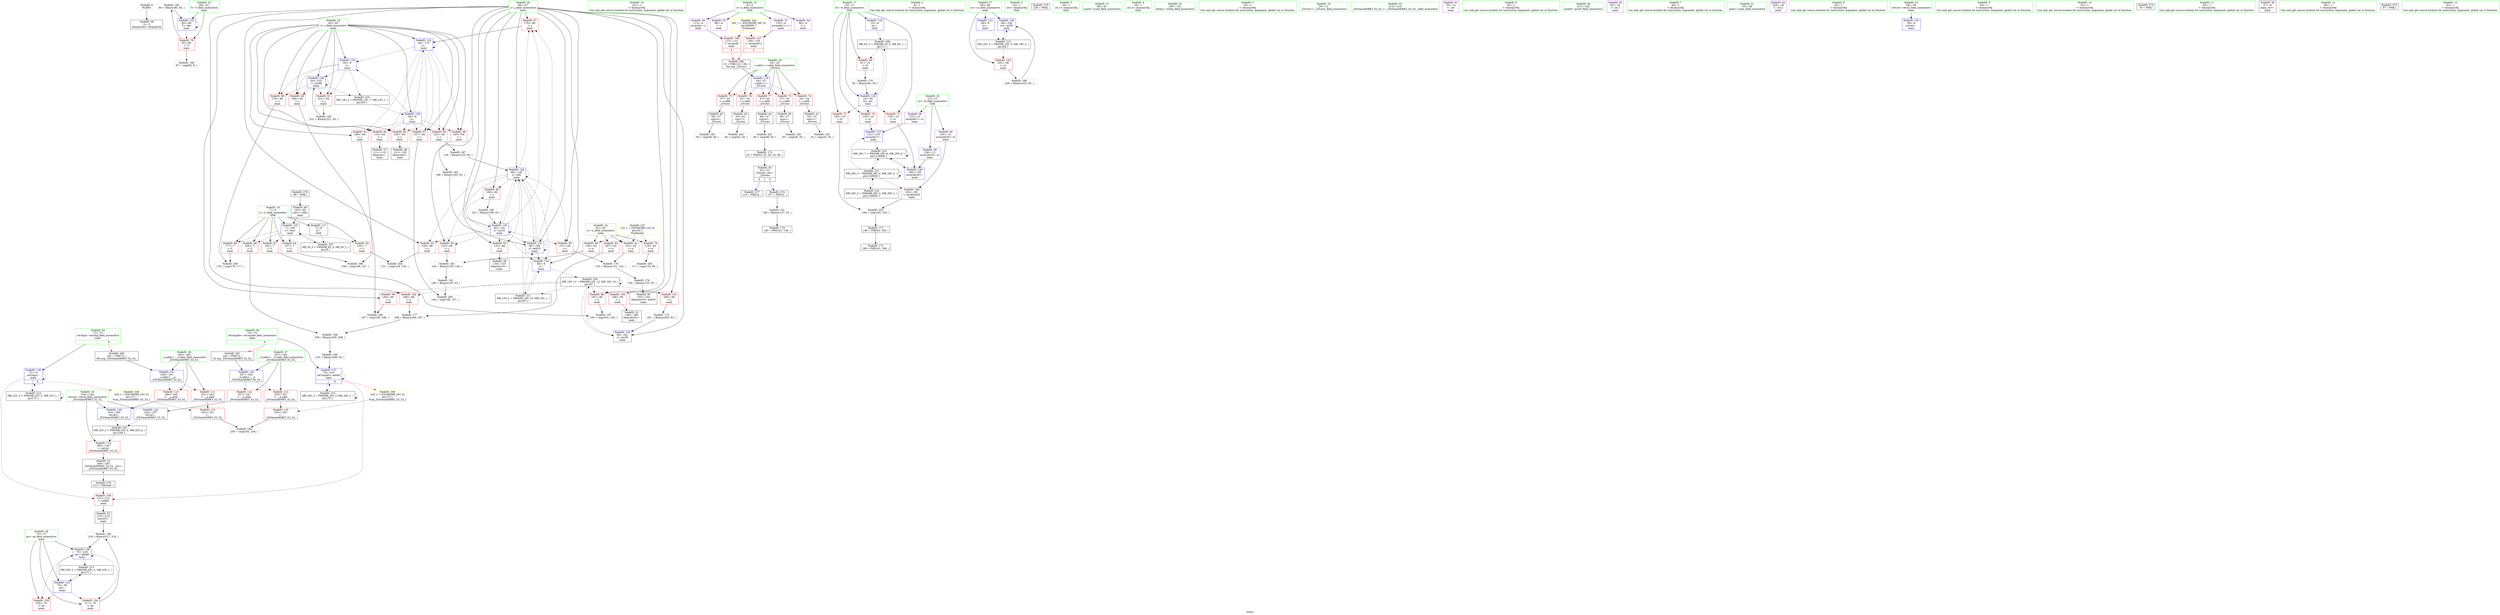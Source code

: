 digraph "SVFG" {
	label="SVFG";

	Node0x55b3631c8580 [shape=record,color=grey,label="{NodeID: 0\nNullPtr}"];
	Node0x55b3631c8580 -> Node0x55b3631e8ea0[style=solid];
	Node0x55b3631f3d10 [shape=record,color=grey,label="{NodeID: 180\n84 = Binary(83, 85, )\n}"];
	Node0x55b3631f3d10 -> Node0x55b3631ef3b0[style=solid];
	Node0x55b3631e97c0 [shape=record,color=red,label="{NodeID: 97\n170\<--66\n\<--j\nmain\n}"];
	Node0x55b3631e97c0 -> Node0x55b3631efbd0[style=solid];
	Node0x55b3631d5f80 [shape=record,color=green,label="{NodeID: 14\n141\<--1\n\<--dummyObj\nCan only get source location for instruction, argument, global var or function.}"];
	Node0x55b3632167c0 [shape=record,color=black,label="{NodeID: 277\n114 = PHI(22, )\n}"];
	Node0x55b3631ed1d0 [shape=record,color=grey,label="{NodeID: 194\n255 = cmp(252, 254, )\n}"];
	Node0x55b3631ea320 [shape=record,color=red,label="{NodeID: 111\n251\<--245\n\<--__a.addr\n_ZSt3maxIiERKT_S2_S2_\n}"];
	Node0x55b3631ea320 -> Node0x55b3631ea660[style=solid];
	Node0x55b3631e85c0 [shape=record,color=green,label="{NodeID: 28\n70\<--71\nan\<--an_field_insensitive\nmain\n}"];
	Node0x55b3631e85c0 -> Node0x55b3631e9d70[style=solid];
	Node0x55b3631e85c0 -> Node0x55b3631e9e40[style=solid];
	Node0x55b3631e85c0 -> Node0x55b3631ef480[style=solid];
	Node0x55b3631e85c0 -> Node0x55b3631f00b0[style=solid];
	Node0x55b3631fee60 [shape=record,color=black,label="{NodeID: 208\nMR_6V_2 = PHI(MR_6V_3, MR_6V_1, )\npts\{11 \}\n}"];
	Node0x55b3631fee60 -> Node0x55b3631eb820[style=dashed];
	Node0x55b3631fee60 -> Node0x55b3631ef550[style=dashed];
	Node0x55b3631ef620 [shape=record,color=blue,label="{NodeID: 125\n7\<--102\nL\<--conv\nmain\n}"];
	Node0x55b3631ef620 -> Node0x55b3631eb410[style=dashed];
	Node0x55b3631ef620 -> Node0x55b3631eb4e0[style=dashed];
	Node0x55b3631ef620 -> Node0x55b3631eb5b0[style=dashed];
	Node0x55b3631ef620 -> Node0x55b3631eb680[style=dashed];
	Node0x55b3631ef620 -> Node0x55b3631eb750[style=dashed];
	Node0x55b3631ef620 -> Node0x55b3631fe960[style=dashed];
	Node0x55b3631e9210 [shape=record,color=black,label="{NodeID: 42\n38\<--37\nconv4\<--\n_Z3vowc\n}"];
	Node0x55b3631e9210 -> Node0x55b3631eced0[style=solid];
	Node0x55b3631f0180 [shape=record,color=blue,label="{NodeID: 139\n64\<--222\ni\<--inc48\nmain\n}"];
	Node0x55b3631f0180 -> Node0x55b3631ec860[style=dashed];
	Node0x55b3631f0180 -> Node0x55b3631ec930[style=dashed];
	Node0x55b3631f0180 -> Node0x55b3631eca00[style=dashed];
	Node0x55b3631f0180 -> Node0x55b3631f0180[style=dashed];
	Node0x55b3631f0180 -> Node0x55b3631ff860[style=dashed];
	Node0x55b3631ead90 [shape=record,color=purple,label="{NodeID: 56\n112\<--4\narrayidx\<--s\nmain\n}"];
	Node0x55b3631ead90 -> Node0x55b3631e9f10[style=solid];
	Node0x55b3631eb8f0 [shape=record,color=red,label="{NodeID: 70\n119\<--10\n\<--tt\nmain\n}"];
	Node0x55b3631eb8f0 -> Node0x55b3631ef7c0[style=solid];
	Node0x55b3631ec450 [shape=record,color=red,label="{NodeID: 84\n110\<--64\n\<--i\nmain\n}"];
	Node0x55b3631ec450 -> Node0x55b3631e9620[style=solid];
	Node0x55b3631da9e0 [shape=record,color=green,label="{NodeID: 1\n8\<--1\n\<--dummyObj\nCan only get source location for instruction, argument, global var or function.}"];
	Node0x55b3631f3e90 [shape=record,color=grey,label="{NodeID: 181\n146 = Binary(145, 93, )\n}"];
	Node0x55b3631f3e90 -> Node0x55b3631edad0[style=solid];
	Node0x55b3631e9890 [shape=record,color=red,label="{NodeID: 98\n181\<--66\n\<--j\nmain\n}"];
	Node0x55b3631e9890 -> Node0x55b3631ed650[style=solid];
	Node0x55b3631d6080 [shape=record,color=green,label="{NodeID: 15\n4\<--6\ns\<--s_field_insensitive\nGlob }"];
	Node0x55b3631d6080 -> Node0x55b3631eabf0[style=solid];
	Node0x55b3631d6080 -> Node0x55b3631eacc0[style=solid];
	Node0x55b3631d6080 -> Node0x55b3631ead90[style=solid];
	Node0x55b3631d6080 -> Node0x55b3631eae60[style=solid];
	Node0x55b363216890 [shape=record,color=black,label="{NodeID: 278\n212 = PHI(240, )\n}"];
	Node0x55b363216890 -> Node0x55b3631ea180[style=solid];
	Node0x55b3631ed350 [shape=record,color=grey,label="{NodeID: 195\n29 = cmp(28, 30, )\n}"];
	Node0x55b3631ea3f0 [shape=record,color=red,label="{NodeID: 112\n260\<--245\n\<--__a.addr\n_ZSt3maxIiERKT_S2_S2_\n}"];
	Node0x55b3631ea3f0 -> Node0x55b3631f0590[style=solid];
	Node0x55b3631e8690 [shape=record,color=green,label="{NodeID: 29\n72\<--73\nref.tmp\<--ref.tmp_field_insensitive\nmain\n|{|<s1>6}}"];
	Node0x55b3631e8690 -> Node0x55b3631eff10[style=solid];
	Node0x55b3631e8690:s1 -> Node0x55b363216b30[style=solid,color=red];
	Node0x55b3631ef6f0 [shape=record,color=blue,label="{NodeID: 126\n64\<--8\ni\<--\nmain\n}"];
	Node0x55b3631ef6f0 -> Node0x55b3631ec380[style=dashed];
	Node0x55b3631ef6f0 -> Node0x55b3631ec450[style=dashed];
	Node0x55b3631ef6f0 -> Node0x55b3631ec520[style=dashed];
	Node0x55b3631ef6f0 -> Node0x55b3631ec5f0[style=dashed];
	Node0x55b3631ef6f0 -> Node0x55b3631ec6c0[style=dashed];
	Node0x55b3631ef6f0 -> Node0x55b3631ec790[style=dashed];
	Node0x55b3631ef6f0 -> Node0x55b3631efbd0[style=dashed];
	Node0x55b3631ef6f0 -> Node0x55b3631efca0[style=dashed];
	Node0x55b3631e92e0 [shape=record,color=black,label="{NodeID: 43\n43\<--42\nconv7\<--\n_Z3vowc\n}"];
	Node0x55b3631e92e0 -> Node0x55b3631f6e60[style=solid];
	Node0x55b3631f0250 [shape=record,color=blue,label="{NodeID: 140\n68\<--226\ncs\<--inc50\nmain\n}"];
	Node0x55b3631f0250 -> Node0x55b363200260[style=dashed];
	Node0x55b3631eae60 [shape=record,color=purple,label="{NodeID: 57\n135\<--4\narrayidx11\<--s\nmain\n}"];
	Node0x55b3631eae60 -> Node0x55b3631e9fe0[style=solid];
	Node0x55b363207d20 [shape=record,color=yellow,style=double,label="{NodeID: 237\n12V_1 = ENCHI(MR_12V_0)\npts\{63 \}\nFun[main]}"];
	Node0x55b363207d20 -> Node0x55b3631ec040[style=dashed];
	Node0x55b363207d20 -> Node0x55b3631ec110[style=dashed];
	Node0x55b363207d20 -> Node0x55b3631ec1e0[style=dashed];
	Node0x55b363207d20 -> Node0x55b3631ec2b0[style=dashed];
	Node0x55b3631eb9c0 [shape=record,color=red,label="{NodeID: 71\n150\<--10\n\<--tt\nmain\n}"];
	Node0x55b3631eb9c0 -> Node0x55b3631ef960[style=solid];
	Node0x55b3631ec520 [shape=record,color=red,label="{NodeID: 85\n120\<--64\n\<--i\nmain\n}"];
	Node0x55b3631ec520 -> Node0x55b3631ea710[style=solid];
	Node0x55b3631daa70 [shape=record,color=green,label="{NodeID: 2\n14\<--1\n.str\<--dummyObj\nGlob }"];
	Node0x55b3631f4010 [shape=record,color=grey,label="{NodeID: 182\n145 = Binary(143, 144, )\n}"];
	Node0x55b3631f4010 -> Node0x55b3631f3e90[style=solid];
	Node0x55b3631e9960 [shape=record,color=red,label="{NodeID: 99\n185\<--66\n\<--j\nmain\n}"];
	Node0x55b3631e9960 -> Node0x55b3631ed7d0[style=solid];
	Node0x55b3631d6180 [shape=record,color=green,label="{NodeID: 16\n7\<--9\nL\<--L_field_insensitive\nGlob }"];
	Node0x55b3631d6180 -> Node0x55b3631eb410[style=solid];
	Node0x55b3631d6180 -> Node0x55b3631eb4e0[style=solid];
	Node0x55b3631d6180 -> Node0x55b3631eb5b0[style=solid];
	Node0x55b3631d6180 -> Node0x55b3631eb680[style=solid];
	Node0x55b3631d6180 -> Node0x55b3631eb750[style=solid];
	Node0x55b3631d6180 -> Node0x55b3631eef40[style=solid];
	Node0x55b3631d6180 -> Node0x55b3631ef620[style=solid];
	Node0x55b363216a60 [shape=record,color=black,label="{NodeID: 279\n230 = PHI()\n}"];
	Node0x55b3631ed4d0 [shape=record,color=grey,label="{NodeID: 196\n108 = cmp(106, 107, )\n}"];
	Node0x55b3631ea4c0 [shape=record,color=red,label="{NodeID: 113\n253\<--247\n\<--__b.addr\n_ZSt3maxIiERKT_S2_S2_\n}"];
	Node0x55b3631ea4c0 -> Node0x55b3631eee70[style=solid];
	Node0x55b3631e8760 [shape=record,color=green,label="{NodeID: 30\n74\<--75\nref.tmp40\<--ref.tmp40_field_insensitive\nmain\n|{|<s1>6}}"];
	Node0x55b3631e8760 -> Node0x55b3631effe0[style=solid];
	Node0x55b3631e8760:s1 -> Node0x55b363216ca0[style=solid,color=red];
	Node0x55b3631ff860 [shape=record,color=black,label="{NodeID: 210\nMR_14V_2 = PHI(MR_14V_7, MR_14V_1, )\npts\{65 \}\n}"];
	Node0x55b3631ff860 -> Node0x55b3631ef6f0[style=dashed];
	Node0x55b3631ef7c0 [shape=record,color=blue,label="{NodeID: 127\n122\<--119\narrayidx7\<--\nmain\n}"];
	Node0x55b3631ef7c0 -> Node0x55b363202560[style=dashed];
	Node0x55b3631e93b0 [shape=record,color=black,label="{NodeID: 44\n48\<--47\nconv9\<--\n_Z3vowc\n}"];
	Node0x55b3631e93b0 -> Node0x55b3631edc50[style=solid];
	Node0x55b3631f0320 [shape=record,color=blue,label="{NodeID: 141\n245\<--241\n__a.addr\<--__a\n_ZSt3maxIiERKT_S2_S2_\n}"];
	Node0x55b3631f0320 -> Node0x55b3631ea320[style=dashed];
	Node0x55b3631f0320 -> Node0x55b3631ea3f0[style=dashed];
	Node0x55b3631eaf30 [shape=record,color=purple,label="{NodeID: 58\n122\<--12\narrayidx7\<--st\nmain\n}"];
	Node0x55b3631eaf30 -> Node0x55b3631ef7c0[style=solid];
	Node0x55b3631eba90 [shape=record,color=red,label="{NodeID: 72\n193\<--10\n\<--tt\nmain\n}"];
	Node0x55b3631eba90 -> Node0x55b3631f6fa0[style=solid];
	Node0x55b3631ec5f0 [shape=record,color=red,label="{NodeID: 86\n125\<--64\n\<--i\nmain\n}"];
	Node0x55b3631ec5f0 -> Node0x55b3631f4790[style=solid];
	Node0x55b3631dab00 [shape=record,color=green,label="{NodeID: 3\n16\<--1\n.str.1\<--dummyObj\nGlob }"];
	Node0x55b3631f4190 [shape=record,color=grey,label="{NodeID: 183\n161 = Binary(160, 93, )\n}"];
	Node0x55b3631f4190 -> Node0x55b3631efa30[style=solid];
	Node0x55b3631e9a30 [shape=record,color=red,label="{NodeID: 100\n189\<--66\n\<--j\nmain\n}"];
	Node0x55b3631e9a30 -> Node0x55b3631ea980[style=solid];
	Node0x55b3631d6280 [shape=record,color=green,label="{NodeID: 17\n10\<--11\ntt\<--tt_field_insensitive\nGlob }"];
	Node0x55b3631d6280 -> Node0x55b3631eb820[style=solid];
	Node0x55b3631d6280 -> Node0x55b3631eb8f0[style=solid];
	Node0x55b3631d6280 -> Node0x55b3631eb9c0[style=solid];
	Node0x55b3631d6280 -> Node0x55b3631eba90[style=solid];
	Node0x55b3631d6280 -> Node0x55b3631ef040[style=solid];
	Node0x55b3631d6280 -> Node0x55b3631ef550[style=solid];
	Node0x55b363216b30 [shape=record,color=black,label="{NodeID: 280\n241 = PHI(72, )\n0th arg _ZSt3maxIiERKT_S2_S2_ }"];
	Node0x55b363216b30 -> Node0x55b3631f0320[style=solid];
	Node0x55b3631ed650 [shape=record,color=grey,label="{NodeID: 197\n183 = cmp(181, 182, )\n}"];
	Node0x55b3631ea590 [shape=record,color=red,label="{NodeID: 114\n257\<--247\n\<--__b.addr\n_ZSt3maxIiERKT_S2_S2_\n}"];
	Node0x55b3631ea590 -> Node0x55b3631f04c0[style=solid];
	Node0x55b3631e8830 [shape=record,color=green,label="{NodeID: 31\n80\<--81\nscanf\<--scanf_field_insensitive\n}"];
	Node0x55b3631ffd60 [shape=record,color=black,label="{NodeID: 211\nMR_16V_2 = PHI(MR_16V_10, MR_16V_1, )\npts\{67 \}\n}"];
	Node0x55b3631ffd60 -> Node0x55b3631ef890[style=dashed];
	Node0x55b3631ffd60 -> Node0x55b3631efb00[style=dashed];
	Node0x55b3631ffd60 -> Node0x55b3631efd70[style=dashed];
	Node0x55b3631ef890 [shape=record,color=blue,label="{NodeID: 128\n66\<--126\nj\<--add\nmain\n}"];
	Node0x55b3631ef890 -> Node0x55b3631ecad0[style=dashed];
	Node0x55b3631ef890 -> Node0x55b3631ecba0[style=dashed];
	Node0x55b3631ef890 -> Node0x55b3631ecc70[style=dashed];
	Node0x55b3631ef890 -> Node0x55b3631ecd40[style=dashed];
	Node0x55b3631ef890 -> Node0x55b3631e96f0[style=dashed];
	Node0x55b3631ef890 -> Node0x55b3631e97c0[style=dashed];
	Node0x55b3631ef890 -> Node0x55b3631ef890[style=dashed];
	Node0x55b3631ef890 -> Node0x55b3631efa30[style=dashed];
	Node0x55b3631ef890 -> Node0x55b3631efb00[style=dashed];
	Node0x55b3631ef890 -> Node0x55b3631efd70[style=dashed];
	Node0x55b3631e9480 [shape=record,color=black,label="{NodeID: 45\n22\<--52\n_Z3vowc_ret\<--\n_Z3vowc\n|{<s0>4|<s1>5}}"];
	Node0x55b3631e9480:s0 -> Node0x55b3632167c0[style=solid,color=blue];
	Node0x55b3631e9480:s1 -> Node0x55b363215e60[style=solid,color=blue];
	Node0x55b3631f03f0 [shape=record,color=blue,label="{NodeID: 142\n247\<--242\n__b.addr\<--__b\n_ZSt3maxIiERKT_S2_S2_\n}"];
	Node0x55b3631f03f0 -> Node0x55b3631ea4c0[style=dashed];
	Node0x55b3631f03f0 -> Node0x55b3631ea590[style=dashed];
	Node0x55b3631eb000 [shape=record,color=purple,label="{NodeID: 59\n156\<--12\narrayidx20\<--st\nmain\n}"];
	Node0x55b3631eb000 -> Node0x55b3631ef960[style=solid];
	Node0x55b3631ebb60 [shape=record,color=red,label="{NodeID: 73\n27\<--24\n\<--c.addr\n_Z3vowc\n}"];
	Node0x55b3631ebb60 -> Node0x55b3631e9070[style=solid];
	Node0x55b3631ec6c0 [shape=record,color=red,label="{NodeID: 87\n147\<--64\n\<--i\nmain\n}"];
	Node0x55b3631ec6c0 -> Node0x55b3631edad0[style=solid];
	Node0x55b3631dab90 [shape=record,color=green,label="{NodeID: 4\n18\<--1\n.str.2\<--dummyObj\nGlob }"];
	Node0x55b3631f4310 [shape=record,color=grey,label="{NodeID: 184\n166 = Binary(165, 93, )\n}"];
	Node0x55b3631f4310 -> Node0x55b3631efb00[style=solid];
	Node0x55b3631e9b00 [shape=record,color=red,label="{NodeID: 101\n200\<--66\n\<--j\nmain\n}"];
	Node0x55b3631e9b00 -> Node0x55b3631f3590[style=solid];
	Node0x55b3631d6380 [shape=record,color=green,label="{NodeID: 18\n12\<--13\nst\<--st_field_insensitive\nGlob }"];
	Node0x55b3631d6380 -> Node0x55b3631eaf30[style=solid];
	Node0x55b3631d6380 -> Node0x55b3631eb000[style=solid];
	Node0x55b3631d6380 -> Node0x55b3631eb0d0[style=solid];
	Node0x55b363216ca0 [shape=record,color=black,label="{NodeID: 281\n242 = PHI(74, )\n1st arg _ZSt3maxIiERKT_S2_S2_ }"];
	Node0x55b363216ca0 -> Node0x55b3631f03f0[style=solid];
	Node0x55b3631ed7d0 [shape=record,color=grey,label="{NodeID: 198\n187 = cmp(185, 186, )\n}"];
	Node0x55b3631ea660 [shape=record,color=red,label="{NodeID: 115\n252\<--251\n\<--\n_ZSt3maxIiERKT_S2_S2_\n}"];
	Node0x55b3631ea660 -> Node0x55b3631ed1d0[style=solid];
	Node0x55b3631e8930 [shape=record,color=green,label="{NodeID: 32\n100\<--101\nstrlen\<--strlen_field_insensitive\n}"];
	Node0x55b363200260 [shape=record,color=black,label="{NodeID: 212\nMR_18V_3 = PHI(MR_18V_4, MR_18V_2, )\npts\{69 \}\n}"];
	Node0x55b363200260 -> Node0x55b3631e9ca0[style=dashed];
	Node0x55b363200260 -> Node0x55b3631f0250[style=dashed];
	Node0x55b3631ef960 [shape=record,color=blue,label="{NodeID: 129\n156\<--150\narrayidx20\<--\nmain\n}"];
	Node0x55b3631ef960 -> Node0x55b363202560[style=dashed];
	Node0x55b3631e9550 [shape=record,color=black,label="{NodeID: 46\n102\<--99\nconv\<--call2\nmain\n}"];
	Node0x55b3631e9550 -> Node0x55b3631ef620[style=solid];
	Node0x55b363204860 [shape=record,color=black,label="{NodeID: 226\nMR_16V_11 = PHI(MR_16V_12, MR_16V_10, )\npts\{67 \}\n}"];
	Node0x55b363204860 -> Node0x55b3631e9890[style=dashed];
	Node0x55b363204860 -> Node0x55b3631e9960[style=dashed];
	Node0x55b363204860 -> Node0x55b3631e9a30[style=dashed];
	Node0x55b363204860 -> Node0x55b3631e9b00[style=dashed];
	Node0x55b363204860 -> Node0x55b3631e9bd0[style=dashed];
	Node0x55b363204860 -> Node0x55b3631efe40[style=dashed];
	Node0x55b363204860 -> Node0x55b3631ffd60[style=dashed];
	Node0x55b363204860 -> Node0x55b363204860[style=dashed];
	Node0x55b3631f04c0 [shape=record,color=blue,label="{NodeID: 143\n243\<--257\nretval\<--\n_ZSt3maxIiERKT_S2_S2_\n}"];
	Node0x55b3631f04c0 -> Node0x55b363206a60[style=dashed];
	Node0x55b3631eb0d0 [shape=record,color=purple,label="{NodeID: 60\n191\<--12\narrayidx35\<--st\nmain\n}"];
	Node0x55b3631eb0d0 -> Node0x55b3631ea0b0[style=solid];
	Node0x55b3631ebc30 [shape=record,color=red,label="{NodeID: 74\n32\<--24\n\<--c.addr\n_Z3vowc\n}"];
	Node0x55b3631ebc30 -> Node0x55b3631e9140[style=solid];
	Node0x55b362f99a10 [shape=record,color=black,label="{NodeID: 171\n196 = PHI(53, 194, )\n}"];
	Node0x55b362f99a10 -> Node0x55b3631f23f0[style=solid];
	Node0x55b3631ec790 [shape=record,color=red,label="{NodeID: 88\n165\<--64\n\<--i\nmain\n}"];
	Node0x55b3631ec790 -> Node0x55b3631f4310[style=solid];
	Node0x55b3631da1e0 [shape=record,color=green,label="{NodeID: 5\n30\<--1\n\<--dummyObj\nCan only get source location for instruction, argument, global var or function.}"];
	Node0x55b3631f4490 [shape=record,color=grey,label="{NodeID: 185\n222 = Binary(221, 93, )\n}"];
	Node0x55b3631f4490 -> Node0x55b3631f0180[style=solid];
	Node0x55b3631e9bd0 [shape=record,color=red,label="{NodeID: 102\n206\<--66\n\<--j\nmain\n}"];
	Node0x55b3631e9bd0 -> Node0x55b3631f3890[style=solid];
	Node0x55b3631d6480 [shape=record,color=green,label="{NodeID: 19\n20\<--21\n_Z3vowc\<--_Z3vowc_field_insensitive\n}"];
	Node0x55b363216de0 [shape=record,color=black,label="{NodeID: 282\n23 = PHI(113, 136, )\n0th arg _Z3vowc }"];
	Node0x55b363216de0 -> Node0x55b3631ef140[style=solid];
	Node0x55b3631ed950 [shape=record,color=grey,label="{NodeID: 199\n87 = cmp(83, 8, )\n}"];
	Node0x55b3631eee70 [shape=record,color=red,label="{NodeID: 116\n254\<--253\n\<--\n_ZSt3maxIiERKT_S2_S2_\n}"];
	Node0x55b3631eee70 -> Node0x55b3631ed1d0[style=solid];
	Node0x55b3631e8a30 [shape=record,color=green,label="{NodeID: 33\n213\<--214\n_ZSt3maxIiERKT_S2_S2_\<--_ZSt3maxIiERKT_S2_S2__field_insensitive\n}"];
	Node0x55b363200760 [shape=record,color=black,label="{NodeID: 213\nMR_20V_2 = PHI(MR_20V_4, MR_20V_1, )\npts\{71 \}\n}"];
	Node0x55b363200760 -> Node0x55b3631ef480[style=dashed];
	Node0x55b3631efa30 [shape=record,color=blue,label="{NodeID: 130\n66\<--161\nj\<--inc22\nmain\n}"];
	Node0x55b3631efa30 -> Node0x55b3631ecad0[style=dashed];
	Node0x55b3631efa30 -> Node0x55b3631ecba0[style=dashed];
	Node0x55b3631efa30 -> Node0x55b3631ecc70[style=dashed];
	Node0x55b3631efa30 -> Node0x55b3631ecd40[style=dashed];
	Node0x55b3631efa30 -> Node0x55b3631e96f0[style=dashed];
	Node0x55b3631efa30 -> Node0x55b3631e97c0[style=dashed];
	Node0x55b3631efa30 -> Node0x55b3631ef890[style=dashed];
	Node0x55b3631efa30 -> Node0x55b3631efa30[style=dashed];
	Node0x55b3631efa30 -> Node0x55b3631efb00[style=dashed];
	Node0x55b3631efa30 -> Node0x55b3631efd70[style=dashed];
	Node0x55b3631e9620 [shape=record,color=black,label="{NodeID: 47\n111\<--110\nidxprom\<--\nmain\n}"];
	Node0x55b3631f0590 [shape=record,color=blue,label="{NodeID: 144\n243\<--260\nretval\<--\n_ZSt3maxIiERKT_S2_S2_\n}"];
	Node0x55b3631f0590 -> Node0x55b363206a60[style=dashed];
	Node0x55b3631eb1a0 [shape=record,color=purple,label="{NodeID: 61\n78\<--14\n\<--.str\nmain\n}"];
	Node0x55b3631ebd00 [shape=record,color=red,label="{NodeID: 75\n37\<--24\n\<--c.addr\n_Z3vowc\n}"];
	Node0x55b3631ebd00 -> Node0x55b3631e9210[style=solid];
	Node0x55b3631f23f0 [shape=record,color=black,label="{NodeID: 172\n198 = PHI(141, 196, )\n}"];
	Node0x55b3631ec860 [shape=record,color=red,label="{NodeID: 89\n176\<--64\n\<--i\nmain\n}"];
	Node0x55b3631ec860 -> Node0x55b3631f7420[style=solid];
	Node0x55b3631da270 [shape=record,color=green,label="{NodeID: 6\n35\<--1\n\<--dummyObj\nCan only get source location for instruction, argument, global var or function.}"];
	Node0x55b3631f4610 [shape=record,color=grey,label="{NodeID: 186\n226 = Binary(225, 93, )\n}"];
	Node0x55b3631f4610 -> Node0x55b3631f0250[style=solid];
	Node0x55b3631e9ca0 [shape=record,color=red,label="{NodeID: 103\n225\<--68\n\<--cs\nmain\n}"];
	Node0x55b3631e9ca0 -> Node0x55b3631f4610[style=solid];
	Node0x55b3631e8140 [shape=record,color=green,label="{NodeID: 20\n24\<--25\nc.addr\<--c.addr_field_insensitive\n_Z3vowc\n}"];
	Node0x55b3631e8140 -> Node0x55b3631ebb60[style=solid];
	Node0x55b3631e8140 -> Node0x55b3631ebc30[style=solid];
	Node0x55b3631e8140 -> Node0x55b3631ebd00[style=solid];
	Node0x55b3631e8140 -> Node0x55b3631ebdd0[style=solid];
	Node0x55b3631e8140 -> Node0x55b3631ebea0[style=solid];
	Node0x55b3631e8140 -> Node0x55b3631ef140[style=solid];
	Node0x55b3631edad0 [shape=record,color=grey,label="{NodeID: 200\n148 = cmp(146, 147, )\n}"];
	Node0x55b3631eef40 [shape=record,color=blue,label="{NodeID: 117\n7\<--8\nL\<--\nGlob }"];
	Node0x55b3631eef40 -> Node0x55b3631fe960[style=dashed];
	Node0x55b3631e8b30 [shape=record,color=green,label="{NodeID: 34\n231\<--232\nprintf\<--printf_field_insensitive\n}"];
	Node0x55b363200c60 [shape=record,color=black,label="{NodeID: 214\nMR_22V_2 = PHI(MR_22V_3, MR_22V_1, )\npts\{73 \}\n}"];
	Node0x55b363200c60 -> Node0x55b3631eff10[style=dashed];
	Node0x55b363200c60 -> Node0x55b363200c60[style=dashed];
	Node0x55b3631efb00 [shape=record,color=blue,label="{NodeID: 131\n66\<--166\nj\<--add23\nmain\n}"];
	Node0x55b3631efb00 -> Node0x55b3631e97c0[style=dashed];
	Node0x55b3631efb00 -> Node0x55b3631ef890[style=dashed];
	Node0x55b3631efb00 -> Node0x55b3631efb00[style=dashed];
	Node0x55b3631efb00 -> Node0x55b3631efd70[style=dashed];
	Node0x55b3631ea710 [shape=record,color=black,label="{NodeID: 48\n121\<--120\nidxprom6\<--\nmain\n}"];
	Node0x55b3631eb270 [shape=record,color=purple,label="{NodeID: 62\n95\<--16\n\<--.str.1\nmain\n}"];
	Node0x55b3631ebdd0 [shape=record,color=red,label="{NodeID: 76\n42\<--24\n\<--c.addr\n_Z3vowc\n}"];
	Node0x55b3631ebdd0 -> Node0x55b3631e92e0[style=solid];
	Node0x55b3631f2990 [shape=record,color=black,label="{NodeID: 173\n140 = PHI(141, 138, )\n}"];
	Node0x55b3631ec930 [shape=record,color=red,label="{NodeID: 90\n186\<--64\n\<--i\nmain\n}"];
	Node0x55b3631ec930 -> Node0x55b3631ed7d0[style=solid];
	Node0x55b3631da330 [shape=record,color=green,label="{NodeID: 7\n40\<--1\n\<--dummyObj\nCan only get source location for instruction, argument, global var or function.}"];
	Node0x55b3631f4790 [shape=record,color=grey,label="{NodeID: 187\n126 = Binary(125, 93, )\n}"];
	Node0x55b3631f4790 -> Node0x55b3631ef890[style=solid];
	Node0x55b3631e9d70 [shape=record,color=red,label="{NodeID: 104\n217\<--70\n\<--an\nmain\n}"];
	Node0x55b3631e9d70 -> Node0x55b3631f4c10[style=solid];
	Node0x55b3631e81d0 [shape=record,color=green,label="{NodeID: 21\n55\<--56\nmain\<--main_field_insensitive\n}"];
	Node0x55b3631edc50 [shape=record,color=grey,label="{NodeID: 201\n49 = cmp(48, 50, )\n}"];
	Node0x55b3631edc50 -> Node0x55b3631f2f30[style=solid];
	Node0x55b3631ef040 [shape=record,color=blue,label="{NodeID: 118\n10\<--8\ntt\<--\nGlob }"];
	Node0x55b3631ef040 -> Node0x55b3631fee60[style=dashed];
	Node0x55b3631e8c30 [shape=record,color=green,label="{NodeID: 35\n243\<--244\nretval\<--retval_field_insensitive\n_ZSt3maxIiERKT_S2_S2_\n}"];
	Node0x55b3631e8c30 -> Node0x55b3631ea250[style=solid];
	Node0x55b3631e8c30 -> Node0x55b3631f04c0[style=solid];
	Node0x55b3631e8c30 -> Node0x55b3631f0590[style=solid];
	Node0x55b363201160 [shape=record,color=black,label="{NodeID: 215\nMR_24V_2 = PHI(MR_24V_3, MR_24V_1, )\npts\{75 \}\n}"];
	Node0x55b363201160 -> Node0x55b3631effe0[style=dashed];
	Node0x55b363201160 -> Node0x55b363201160[style=dashed];
	Node0x55b3631efbd0 [shape=record,color=blue,label="{NodeID: 132\n64\<--170\ni\<--\nmain\n}"];
	Node0x55b3631efbd0 -> Node0x55b3631ec380[style=dashed];
	Node0x55b3631efbd0 -> Node0x55b3631ec450[style=dashed];
	Node0x55b3631efbd0 -> Node0x55b3631ec520[style=dashed];
	Node0x55b3631efbd0 -> Node0x55b3631ec5f0[style=dashed];
	Node0x55b3631efbd0 -> Node0x55b3631ec6c0[style=dashed];
	Node0x55b3631efbd0 -> Node0x55b3631ec790[style=dashed];
	Node0x55b3631efbd0 -> Node0x55b3631efbd0[style=dashed];
	Node0x55b3631efbd0 -> Node0x55b3631efca0[style=dashed];
	Node0x55b3631ea7e0 [shape=record,color=black,label="{NodeID: 49\n134\<--133\nidxprom10\<--\nmain\n}"];
	Node0x55b3631eb340 [shape=record,color=purple,label="{NodeID: 63\n229\<--18\n\<--.str.2\nmain\n}"];
	Node0x55b3631ebea0 [shape=record,color=red,label="{NodeID: 77\n47\<--24\n\<--c.addr\n_Z3vowc\n}"];
	Node0x55b3631ebea0 -> Node0x55b3631e93b0[style=solid];
	Node0x55b3631f2f30 [shape=record,color=black,label="{NodeID: 174\n52 = PHI(53, 53, 53, 53, 49, )\n}"];
	Node0x55b3631f2f30 -> Node0x55b3631e9480[style=solid];
	Node0x55b3631eca00 [shape=record,color=red,label="{NodeID: 91\n221\<--64\n\<--i\nmain\n}"];
	Node0x55b3631eca00 -> Node0x55b3631f4490[style=solid];
	Node0x55b3631da3f0 [shape=record,color=green,label="{NodeID: 8\n45\<--1\n\<--dummyObj\nCan only get source location for instruction, argument, global var or function.}"];
	Node0x55b3631f4910 [shape=record,color=grey,label="{NodeID: 188\n209 = Binary(205, 208, )\n}"];
	Node0x55b3631f4910 -> Node0x55b3631f4a90[style=solid];
	Node0x55b3631e9e40 [shape=record,color=red,label="{NodeID: 105\n228\<--70\n\<--an\nmain\n}"];
	Node0x55b3631e8260 [shape=record,color=green,label="{NodeID: 22\n58\<--59\nretval\<--retval_field_insensitive\nmain\n}"];
	Node0x55b3631e8260 -> Node0x55b3631ef210[style=solid];
	Node0x55b3631f6e60 [shape=record,color=grey,label="{NodeID: 202\n44 = cmp(43, 45, )\n}"];
	Node0x55b3631ef140 [shape=record,color=blue,label="{NodeID: 119\n24\<--23\nc.addr\<--c\n_Z3vowc\n}"];
	Node0x55b3631ef140 -> Node0x55b3631ebb60[style=dashed];
	Node0x55b3631ef140 -> Node0x55b3631ebc30[style=dashed];
	Node0x55b3631ef140 -> Node0x55b3631ebd00[style=dashed];
	Node0x55b3631ef140 -> Node0x55b3631ebdd0[style=dashed];
	Node0x55b3631ef140 -> Node0x55b3631ebea0[style=dashed];
	Node0x55b3631e8d00 [shape=record,color=green,label="{NodeID: 36\n245\<--246\n__a.addr\<--__a.addr_field_insensitive\n_ZSt3maxIiERKT_S2_S2_\n}"];
	Node0x55b3631e8d00 -> Node0x55b3631ea320[style=solid];
	Node0x55b3631e8d00 -> Node0x55b3631ea3f0[style=solid];
	Node0x55b3631e8d00 -> Node0x55b3631f0320[style=solid];
	Node0x55b363201660 [shape=record,color=black,label="{NodeID: 216\nMR_28V_2 = PHI(MR_28V_3, MR_28V_1, )\npts\{130000 \}\n}"];
	Node0x55b363201660 -> Node0x55b363206560[style=dashed];
	Node0x55b3631efca0 [shape=record,color=blue,label="{NodeID: 133\n64\<--8\ni\<--\nmain\n}"];
	Node0x55b3631efca0 -> Node0x55b3631ec860[style=dashed];
	Node0x55b3631efca0 -> Node0x55b3631ec930[style=dashed];
	Node0x55b3631efca0 -> Node0x55b3631eca00[style=dashed];
	Node0x55b3631efca0 -> Node0x55b3631f0180[style=dashed];
	Node0x55b3631efca0 -> Node0x55b3631ff860[style=dashed];
	Node0x55b3631ea8b0 [shape=record,color=black,label="{NodeID: 50\n155\<--154\nidxprom19\<--add18\nmain\n}"];
	Node0x55b3631eb410 [shape=record,color=red,label="{NodeID: 64\n107\<--7\n\<--L\nmain\n}"];
	Node0x55b3631eb410 -> Node0x55b3631ed4d0[style=solid];
	Node0x55b363208340 [shape=record,color=yellow,style=double,label="{NodeID: 244\n26V_1 = ENCHI(MR_26V_0)\npts\{60000 \}\nFun[main]}"];
	Node0x55b363208340 -> Node0x55b3631e9f10[style=dashed];
	Node0x55b363208340 -> Node0x55b3631e9fe0[style=dashed];
	Node0x55b3631ebf70 [shape=record,color=red,label="{NodeID: 78\n83\<--60\n\<--T\nmain\n}"];
	Node0x55b3631ebf70 -> Node0x55b3631f3d10[style=solid];
	Node0x55b3631ebf70 -> Node0x55b3631ed950[style=solid];
	Node0x55b3631f3590 [shape=record,color=grey,label="{NodeID: 175\n201 = Binary(200, 93, )\n}"];
	Node0x55b3631f3590 -> Node0x55b3631efe40[style=solid];
	Node0x55b3631ecad0 [shape=record,color=red,label="{NodeID: 92\n129\<--66\n\<--j\nmain\n}"];
	Node0x55b3631ecad0 -> Node0x55b3631f7120[style=solid];
	Node0x55b3631da4b0 [shape=record,color=green,label="{NodeID: 9\n50\<--1\n\<--dummyObj\nCan only get source location for instruction, argument, global var or function.}"];
	Node0x55b3631f4a90 [shape=record,color=grey,label="{NodeID: 189\n210 = Binary(209, 93, )\n}"];
	Node0x55b3631f4a90 -> Node0x55b3631effe0[style=solid];
	Node0x55b3631e9f10 [shape=record,color=red,label="{NodeID: 106\n113\<--112\n\<--arrayidx\nmain\n|{<s0>4}}"];
	Node0x55b3631e9f10:s0 -> Node0x55b363216de0[style=solid,color=red];
	Node0x55b3631e82f0 [shape=record,color=green,label="{NodeID: 23\n60\<--61\nT\<--T_field_insensitive\nmain\n}"];
	Node0x55b3631e82f0 -> Node0x55b3631ebf70[style=solid];
	Node0x55b3631e82f0 -> Node0x55b3631ef3b0[style=solid];
	Node0x55b3631f6fa0 [shape=record,color=grey,label="{NodeID: 203\n194 = cmp(192, 193, )\n}"];
	Node0x55b3631f6fa0 -> Node0x55b362f99a10[style=solid];
	Node0x55b3631ef210 [shape=record,color=blue,label="{NodeID: 120\n58\<--8\nretval\<--\nmain\n}"];
	Node0x55b3631e8dd0 [shape=record,color=green,label="{NodeID: 37\n247\<--248\n__b.addr\<--__b.addr_field_insensitive\n_ZSt3maxIiERKT_S2_S2_\n}"];
	Node0x55b3631e8dd0 -> Node0x55b3631ea4c0[style=solid];
	Node0x55b3631e8dd0 -> Node0x55b3631ea590[style=solid];
	Node0x55b3631e8dd0 -> Node0x55b3631f03f0[style=solid];
	Node0x55b3631efd70 [shape=record,color=blue,label="{NodeID: 134\n66\<--8\nj\<--\nmain\n}"];
	Node0x55b3631efd70 -> Node0x55b3631ffd60[style=dashed];
	Node0x55b3631efd70 -> Node0x55b363204860[style=dashed];
	Node0x55b3631ea980 [shape=record,color=black,label="{NodeID: 51\n190\<--189\nidxprom34\<--\nmain\n}"];
	Node0x55b363206560 [shape=record,color=black,label="{NodeID: 231\nMR_28V_3 = PHI(MR_28V_4, MR_28V_2, )\npts\{130000 \}\n}"];
	Node0x55b363206560 -> Node0x55b3631ea0b0[style=dashed];
	Node0x55b363206560 -> Node0x55b3631ef7c0[style=dashed];
	Node0x55b363206560 -> Node0x55b363201660[style=dashed];
	Node0x55b363206560 -> Node0x55b363202560[style=dashed];
	Node0x55b363206560 -> Node0x55b363206560[style=dashed];
	Node0x55b3631eb4e0 [shape=record,color=red,label="{NodeID: 65\n130\<--7\n\<--L\nmain\n}"];
	Node0x55b3631eb4e0 -> Node0x55b3631f7120[style=solid];
	Node0x55b3631ec040 [shape=record,color=red,label="{NodeID: 79\n116\<--62\n\<--n\nmain\n}"];
	Node0x55b3631ec040 -> Node0x55b3631f72a0[style=solid];
	Node0x55b3631f3710 [shape=record,color=grey,label="{NodeID: 176\n92 = Binary(91, 93, )\n}"];
	Node0x55b3631f3710 -> Node0x55b3631ef550[style=solid];
	Node0x55b3631ecba0 [shape=record,color=red,label="{NodeID: 93\n133\<--66\n\<--j\nmain\n}"];
	Node0x55b3631ecba0 -> Node0x55b3631ea7e0[style=solid];
	Node0x55b3631d5b80 [shape=record,color=green,label="{NodeID: 10\n53\<--1\n\<--dummyObj\nCan only get source location for instruction, argument, global var or function.}"];
	Node0x55b363215d60 [shape=record,color=black,label="{NodeID: 273\n79 = PHI()\n}"];
	Node0x55b3631f4c10 [shape=record,color=grey,label="{NodeID: 190\n218 = Binary(217, 216, )\n}"];
	Node0x55b3631f4c10 -> Node0x55b3631f00b0[style=solid];
	Node0x55b3631e9fe0 [shape=record,color=red,label="{NodeID: 107\n136\<--135\n\<--arrayidx11\nmain\n|{<s0>5}}"];
	Node0x55b3631e9fe0:s0 -> Node0x55b363216de0[style=solid,color=red];
	Node0x55b3631e8380 [shape=record,color=green,label="{NodeID: 24\n62\<--63\nn\<--n_field_insensitive\nmain\n}"];
	Node0x55b3631e8380 -> Node0x55b3631ec040[style=solid];
	Node0x55b3631e8380 -> Node0x55b3631ec110[style=solid];
	Node0x55b3631e8380 -> Node0x55b3631ec1e0[style=solid];
	Node0x55b3631e8380 -> Node0x55b3631ec2b0[style=solid];
	Node0x55b3631f7120 [shape=record,color=grey,label="{NodeID: 204\n131 = cmp(129, 130, )\n}"];
	Node0x55b3631ef2e0 [shape=record,color=blue,label="{NodeID: 121\n68\<--8\ncs\<--\nmain\n}"];
	Node0x55b3631ef2e0 -> Node0x55b363200260[style=dashed];
	Node0x55b3631e8ea0 [shape=record,color=black,label="{NodeID: 38\n2\<--3\ndummyVal\<--dummyVal\n}"];
	Node0x55b3631efe40 [shape=record,color=blue,label="{NodeID: 135\n66\<--201\nj\<--inc39\nmain\n}"];
	Node0x55b3631efe40 -> Node0x55b363204860[style=dashed];
	Node0x55b3631eaa50 [shape=record,color=black,label="{NodeID: 52\n216\<--215\nconv45\<--\nmain\n}"];
	Node0x55b3631eaa50 -> Node0x55b3631f4c10[style=solid];
	Node0x55b363206a60 [shape=record,color=black,label="{NodeID: 232\nMR_32V_3 = PHI(MR_32V_4, MR_32V_2, )\npts\{244 \}\n}"];
	Node0x55b363206a60 -> Node0x55b3631ea250[style=dashed];
	Node0x55b3631eb5b0 [shape=record,color=red,label="{NodeID: 66\n177\<--7\n\<--L\nmain\n}"];
	Node0x55b3631eb5b0 -> Node0x55b3631f7420[style=solid];
	Node0x55b3631ec110 [shape=record,color=red,label="{NodeID: 80\n144\<--62\n\<--n\nmain\n}"];
	Node0x55b3631ec110 -> Node0x55b3631f4010[style=solid];
	Node0x55b3631f3890 [shape=record,color=grey,label="{NodeID: 177\n208 = Binary(206, 207, )\n}"];
	Node0x55b3631f3890 -> Node0x55b3631f4910[style=solid];
	Node0x55b3631ecc70 [shape=record,color=red,label="{NodeID: 94\n143\<--66\n\<--j\nmain\n}"];
	Node0x55b3631ecc70 -> Node0x55b3631f4010[style=solid];
	Node0x55b3631d5c80 [shape=record,color=green,label="{NodeID: 11\n85\<--1\n\<--dummyObj\nCan only get source location for instruction, argument, global var or function.}"];
	Node0x55b363215e60 [shape=record,color=black,label="{NodeID: 274\n137 = PHI(22, )\n}"];
	Node0x55b363215e60 -> Node0x55b3631f4d90[style=solid];
	Node0x55b3631f4d90 [shape=record,color=grey,label="{NodeID: 191\n138 = Binary(137, 53, )\n}"];
	Node0x55b3631f4d90 -> Node0x55b3631f2990[style=solid];
	Node0x55b3631ea0b0 [shape=record,color=red,label="{NodeID: 108\n192\<--191\n\<--arrayidx35\nmain\n}"];
	Node0x55b3631ea0b0 -> Node0x55b3631f6fa0[style=solid];
	Node0x55b3631e8410 [shape=record,color=green,label="{NodeID: 25\n64\<--65\ni\<--i_field_insensitive\nmain\n}"];
	Node0x55b3631e8410 -> Node0x55b3631ec380[style=solid];
	Node0x55b3631e8410 -> Node0x55b3631ec450[style=solid];
	Node0x55b3631e8410 -> Node0x55b3631ec520[style=solid];
	Node0x55b3631e8410 -> Node0x55b3631ec5f0[style=solid];
	Node0x55b3631e8410 -> Node0x55b3631ec6c0[style=solid];
	Node0x55b3631e8410 -> Node0x55b3631ec790[style=solid];
	Node0x55b3631e8410 -> Node0x55b3631ec860[style=solid];
	Node0x55b3631e8410 -> Node0x55b3631ec930[style=solid];
	Node0x55b3631e8410 -> Node0x55b3631eca00[style=solid];
	Node0x55b3631e8410 -> Node0x55b3631ef6f0[style=solid];
	Node0x55b3631e8410 -> Node0x55b3631efbd0[style=solid];
	Node0x55b3631e8410 -> Node0x55b3631efca0[style=solid];
	Node0x55b3631e8410 -> Node0x55b3631f0180[style=solid];
	Node0x55b3631f72a0 [shape=record,color=grey,label="{NodeID: 205\n117 = cmp(116, 93, )\n}"];
	Node0x55b3631ef3b0 [shape=record,color=blue,label="{NodeID: 122\n60\<--84\nT\<--dec\nmain\n}"];
	Node0x55b3631ef3b0 -> Node0x55b3631ebf70[style=dashed];
	Node0x55b3631ef3b0 -> Node0x55b3631ef3b0[style=dashed];
	Node0x55b3631e8fa0 [shape=record,color=black,label="{NodeID: 39\n57\<--8\nmain_ret\<--\nmain\n}"];
	Node0x55b363202560 [shape=record,color=black,label="{NodeID: 219\nMR_28V_7 = PHI(MR_28V_9, MR_28V_6, )\npts\{130000 \}\n}"];
	Node0x55b363202560 -> Node0x55b3631ef960[style=dashed];
	Node0x55b363202560 -> Node0x55b363202560[style=dashed];
	Node0x55b363202560 -> Node0x55b363206560[style=dashed];
	Node0x55b3631eff10 [shape=record,color=blue,label="{NodeID: 136\n72\<--8\nref.tmp\<--\nmain\n|{|<s3>6}}"];
	Node0x55b3631eff10 -> Node0x55b3631ea180[style=dashed];
	Node0x55b3631eff10 -> Node0x55b3631eff10[style=dashed];
	Node0x55b3631eff10 -> Node0x55b363200c60[style=dashed];
	Node0x55b3631eff10:s3 -> Node0x55b3632086f0[style=dashed,color=red];
	Node0x55b3631eab20 [shape=record,color=black,label="{NodeID: 53\n240\<--263\n_ZSt3maxIiERKT_S2_S2__ret\<--\n_ZSt3maxIiERKT_S2_S2_\n|{<s0>6}}"];
	Node0x55b3631eab20:s0 -> Node0x55b363216890[style=solid,color=blue];
	Node0x55b3631eb680 [shape=record,color=red,label="{NodeID: 67\n182\<--7\n\<--L\nmain\n}"];
	Node0x55b3631eb680 -> Node0x55b3631ed650[style=solid];
	Node0x55b3631ec1e0 [shape=record,color=red,label="{NodeID: 81\n152\<--62\n\<--n\nmain\n}"];
	Node0x55b3631ec1e0 -> Node0x55b3631f3b90[style=solid];
	Node0x55b3631f3a10 [shape=record,color=grey,label="{NodeID: 178\n154 = Binary(153, 93, )\n}"];
	Node0x55b3631f3a10 -> Node0x55b3631ea8b0[style=solid];
	Node0x55b3631ecd40 [shape=record,color=red,label="{NodeID: 95\n151\<--66\n\<--j\nmain\n}"];
	Node0x55b3631ecd40 -> Node0x55b3631f3b90[style=solid];
	Node0x55b3631d5d80 [shape=record,color=green,label="{NodeID: 12\n90\<--1\n\<--dummyObj\nCan only get source location for instruction, argument, global var or function.}"];
	Node0x55b363216620 [shape=record,color=black,label="{NodeID: 275\n97 = PHI()\n}"];
	Node0x55b3631eced0 [shape=record,color=grey,label="{NodeID: 192\n39 = cmp(38, 40, )\n}"];
	Node0x55b3631ea180 [shape=record,color=red,label="{NodeID: 109\n215\<--212\n\<--call44\nmain\n}"];
	Node0x55b3631ea180 -> Node0x55b3631eaa50[style=solid];
	Node0x55b3631e84a0 [shape=record,color=green,label="{NodeID: 26\n66\<--67\nj\<--j_field_insensitive\nmain\n}"];
	Node0x55b3631e84a0 -> Node0x55b3631ecad0[style=solid];
	Node0x55b3631e84a0 -> Node0x55b3631ecba0[style=solid];
	Node0x55b3631e84a0 -> Node0x55b3631ecc70[style=solid];
	Node0x55b3631e84a0 -> Node0x55b3631ecd40[style=solid];
	Node0x55b3631e84a0 -> Node0x55b3631e96f0[style=solid];
	Node0x55b3631e84a0 -> Node0x55b3631e97c0[style=solid];
	Node0x55b3631e84a0 -> Node0x55b3631e9890[style=solid];
	Node0x55b3631e84a0 -> Node0x55b3631e9960[style=solid];
	Node0x55b3631e84a0 -> Node0x55b3631e9a30[style=solid];
	Node0x55b3631e84a0 -> Node0x55b3631e9b00[style=solid];
	Node0x55b3631e84a0 -> Node0x55b3631e9bd0[style=solid];
	Node0x55b3631e84a0 -> Node0x55b3631ef890[style=solid];
	Node0x55b3631e84a0 -> Node0x55b3631efa30[style=solid];
	Node0x55b3631e84a0 -> Node0x55b3631efb00[style=solid];
	Node0x55b3631e84a0 -> Node0x55b3631efd70[style=solid];
	Node0x55b3631e84a0 -> Node0x55b3631efe40[style=solid];
	Node0x55b3631f7420 [shape=record,color=grey,label="{NodeID: 206\n178 = cmp(176, 177, )\n}"];
	Node0x55b3631ef480 [shape=record,color=blue,label="{NodeID: 123\n70\<--90\nan\<--\nmain\n}"];
	Node0x55b3631ef480 -> Node0x55b3631e9d70[style=dashed];
	Node0x55b3631ef480 -> Node0x55b3631e9e40[style=dashed];
	Node0x55b3631ef480 -> Node0x55b3631f00b0[style=dashed];
	Node0x55b3631ef480 -> Node0x55b363200760[style=dashed];
	Node0x55b3631e9070 [shape=record,color=black,label="{NodeID: 40\n28\<--27\nconv\<--\n_Z3vowc\n}"];
	Node0x55b3631e9070 -> Node0x55b3631ed350[style=solid];
	Node0x55b3631effe0 [shape=record,color=blue,label="{NodeID: 137\n74\<--210\nref.tmp40\<--add43\nmain\n|{|<s3>6}}"];
	Node0x55b3631effe0 -> Node0x55b3631ea180[style=dashed];
	Node0x55b3631effe0 -> Node0x55b3631effe0[style=dashed];
	Node0x55b3631effe0 -> Node0x55b363201160[style=dashed];
	Node0x55b3631effe0:s3 -> Node0x55b3632087d0[style=dashed,color=red];
	Node0x55b3631eabf0 [shape=record,color=purple,label="{NodeID: 54\n96\<--4\n\<--s\nmain\n}"];
	Node0x55b3631eb750 [shape=record,color=red,label="{NodeID: 68\n205\<--7\n\<--L\nmain\n}"];
	Node0x55b3631eb750 -> Node0x55b3631f4910[style=solid];
	Node0x55b3632086f0 [shape=record,color=yellow,style=double,label="{NodeID: 248\n22V_1 = ENCHI(MR_22V_0)\npts\{73 \}\nFun[_ZSt3maxIiERKT_S2_S2_]}"];
	Node0x55b3632086f0 -> Node0x55b3631ea660[style=dashed];
	Node0x55b3631ec2b0 [shape=record,color=red,label="{NodeID: 82\n207\<--62\n\<--n\nmain\n}"];
	Node0x55b3631ec2b0 -> Node0x55b3631f3890[style=solid];
	Node0x55b3631f3b90 [shape=record,color=grey,label="{NodeID: 179\n153 = Binary(151, 152, )\n}"];
	Node0x55b3631f3b90 -> Node0x55b3631f3a10[style=solid];
	Node0x55b3631e96f0 [shape=record,color=red,label="{NodeID: 96\n160\<--66\n\<--j\nmain\n}"];
	Node0x55b3631e96f0 -> Node0x55b3631f4190[style=solid];
	Node0x55b3631d5e80 [shape=record,color=green,label="{NodeID: 13\n93\<--1\n\<--dummyObj\nCan only get source location for instruction, argument, global var or function.}"];
	Node0x55b3632166f0 [shape=record,color=black,label="{NodeID: 276\n99 = PHI()\n}"];
	Node0x55b3632166f0 -> Node0x55b3631e9550[style=solid];
	Node0x55b3631ed050 [shape=record,color=grey,label="{NodeID: 193\n34 = cmp(33, 35, )\n}"];
	Node0x55b3631ea250 [shape=record,color=red,label="{NodeID: 110\n263\<--243\n\<--retval\n_ZSt3maxIiERKT_S2_S2_\n}"];
	Node0x55b3631ea250 -> Node0x55b3631eab20[style=solid];
	Node0x55b3631e8530 [shape=record,color=green,label="{NodeID: 27\n68\<--69\ncs\<--cs_field_insensitive\nmain\n}"];
	Node0x55b3631e8530 -> Node0x55b3631e9ca0[style=solid];
	Node0x55b3631e8530 -> Node0x55b3631ef2e0[style=solid];
	Node0x55b3631e8530 -> Node0x55b3631f0250[style=solid];
	Node0x55b3631fe960 [shape=record,color=black,label="{NodeID: 207\nMR_4V_2 = PHI(MR_4V_3, MR_4V_1, )\npts\{9 \}\n}"];
	Node0x55b3631fe960 -> Node0x55b3631ef620[style=dashed];
	Node0x55b3631ef550 [shape=record,color=blue,label="{NodeID: 124\n10\<--92\ntt\<--inc\nmain\n}"];
	Node0x55b3631ef550 -> Node0x55b3631eb8f0[style=dashed];
	Node0x55b3631ef550 -> Node0x55b3631eb9c0[style=dashed];
	Node0x55b3631ef550 -> Node0x55b3631eba90[style=dashed];
	Node0x55b3631ef550 -> Node0x55b3631fee60[style=dashed];
	Node0x55b3631e9140 [shape=record,color=black,label="{NodeID: 41\n33\<--32\nconv1\<--\n_Z3vowc\n}"];
	Node0x55b3631e9140 -> Node0x55b3631ed050[style=solid];
	Node0x55b3631f00b0 [shape=record,color=blue,label="{NodeID: 138\n70\<--218\nan\<--add46\nmain\n}"];
	Node0x55b3631f00b0 -> Node0x55b3631e9d70[style=dashed];
	Node0x55b3631f00b0 -> Node0x55b3631e9e40[style=dashed];
	Node0x55b3631f00b0 -> Node0x55b3631f00b0[style=dashed];
	Node0x55b3631f00b0 -> Node0x55b363200760[style=dashed];
	Node0x55b3631eacc0 [shape=record,color=purple,label="{NodeID: 55\n98\<--4\n\<--s\nmain\n}"];
	Node0x55b3631eb820 [shape=record,color=red,label="{NodeID: 69\n91\<--10\n\<--tt\nmain\n}"];
	Node0x55b3631eb820 -> Node0x55b3631f3710[style=solid];
	Node0x55b3632087d0 [shape=record,color=yellow,style=double,label="{NodeID: 249\n24V_1 = ENCHI(MR_24V_0)\npts\{75 \}\nFun[_ZSt3maxIiERKT_S2_S2_]}"];
	Node0x55b3632087d0 -> Node0x55b3631eee70[style=dashed];
	Node0x55b3631ec380 [shape=record,color=red,label="{NodeID: 83\n106\<--64\n\<--i\nmain\n}"];
	Node0x55b3631ec380 -> Node0x55b3631ed4d0[style=solid];
}
